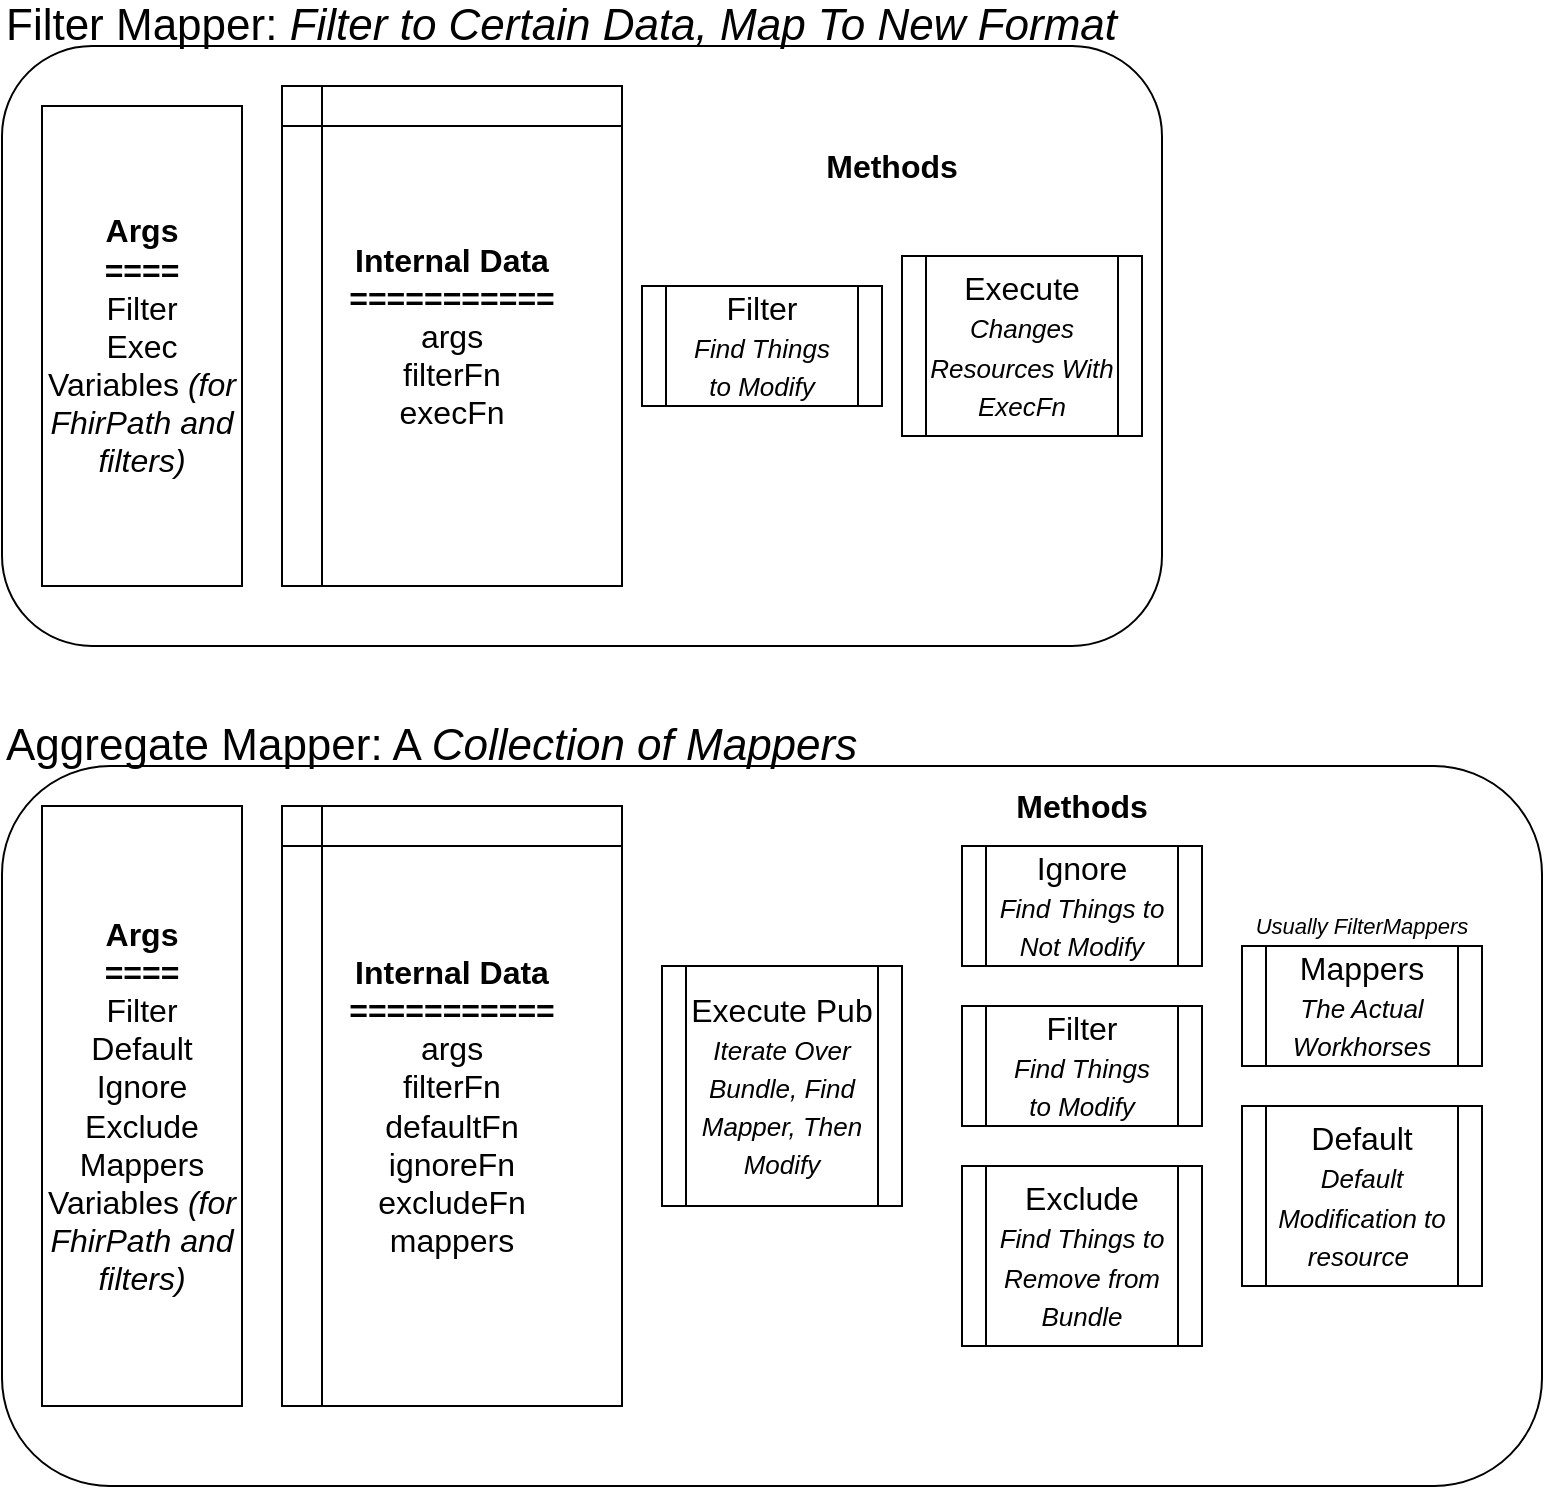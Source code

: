 <mxfile version="15.2.9"><diagram id="xcuPUtu6fpJqKckKXs5p" name="Page-1"><mxGraphModel dx="1678" dy="-120" grid="1" gridSize="10" guides="1" tooltips="1" connect="1" arrows="1" fold="1" page="1" pageScale="1" pageWidth="850" pageHeight="1100" math="0" shadow="0"><root><mxCell id="0"/><mxCell id="1" parent="0"/><mxCell id="CViCpQoI_f_UTZ0vKk46-13" value="" style="rounded=1;whiteSpace=wrap;html=1;fontSize=16;align=center;" vertex="1" parent="1"><mxGeometry x="40" y="1500" width="770" height="360" as="geometry"/></mxCell><mxCell id="CViCpQoI_f_UTZ0vKk46-14" value="Aggregate Mapper: A &lt;i&gt;Collection of Mappers&lt;/i&gt;" style="text;html=1;strokeColor=none;fillColor=none;align=left;verticalAlign=middle;whiteSpace=wrap;rounded=0;fontSize=22;" vertex="1" parent="1"><mxGeometry x="40" y="1480" width="490" height="20" as="geometry"/></mxCell><mxCell id="CViCpQoI_f_UTZ0vKk46-15" value="&lt;div&gt;Filter&lt;font size=&quot;1&quot;&gt;&lt;i style=&quot;font-size: 13px&quot;&gt;&lt;br&gt;&lt;/i&gt;&lt;/font&gt;&lt;/div&gt;&lt;div&gt;&lt;font size=&quot;1&quot;&gt;&lt;i style=&quot;font-size: 13px&quot;&gt;Find Things &lt;/i&gt;&lt;/font&gt;&lt;/div&gt;&lt;font size=&quot;1&quot;&gt;&lt;i style=&quot;font-size: 13px&quot;&gt;to Modify&lt;/i&gt;&lt;/font&gt;" style="shape=process;whiteSpace=wrap;html=1;backgroundOutline=1;fontSize=16;align=center;" vertex="1" parent="1"><mxGeometry x="520" y="1620" width="120" height="60" as="geometry"/></mxCell><mxCell id="CViCpQoI_f_UTZ0vKk46-16" value="&lt;div&gt;Exclude&lt;br&gt;&lt;/div&gt;&lt;font size=&quot;1&quot;&gt;&lt;i style=&quot;font-size: 13px&quot;&gt;Find Things to Remove from Bundle&lt;br&gt;&lt;/i&gt;&lt;/font&gt;" style="shape=process;whiteSpace=wrap;html=1;backgroundOutline=1;fontSize=16;align=center;" vertex="1" parent="1"><mxGeometry x="520" y="1700" width="120" height="90" as="geometry"/></mxCell><mxCell id="CViCpQoI_f_UTZ0vKk46-17" value="Ignore&lt;br&gt;&lt;font size=&quot;1&quot;&gt;&lt;i style=&quot;font-size: 13px&quot;&gt;Find Things to Not Modify &lt;br&gt;&lt;/i&gt;&lt;/font&gt;" style="shape=process;whiteSpace=wrap;html=1;backgroundOutline=1;fontSize=16;align=center;" vertex="1" parent="1"><mxGeometry x="520" y="1540" width="120" height="60" as="geometry"/></mxCell><mxCell id="CViCpQoI_f_UTZ0vKk46-18" value="&lt;div&gt;Mappers&lt;/div&gt;&lt;div&gt;&lt;font size=&quot;1&quot;&gt;&lt;i style=&quot;font-size: 13px&quot;&gt;The Actual Workhorses&lt;/i&gt;&lt;/font&gt;&lt;br&gt;&lt;/div&gt;" style="shape=process;whiteSpace=wrap;html=1;backgroundOutline=1;fontSize=16;align=center;" vertex="1" parent="1"><mxGeometry x="660" y="1590" width="120" height="60" as="geometry"/></mxCell><mxCell id="CViCpQoI_f_UTZ0vKk46-19" value="&lt;b&gt;Internal Data&lt;br&gt;&lt;/b&gt;&lt;div&gt;&lt;b&gt;===========&lt;/b&gt;&lt;/div&gt;&lt;div&gt;args&lt;/div&gt;filterFn&lt;br&gt;defaultFn&lt;br&gt;ignoreFn&lt;br&gt;excludeFn&lt;br&gt;mappers" style="shape=internalStorage;whiteSpace=wrap;html=1;backgroundOutline=1;fontSize=16;align=center;" vertex="1" parent="1"><mxGeometry x="180" y="1520" width="170" height="300" as="geometry"/></mxCell><mxCell id="CViCpQoI_f_UTZ0vKk46-20" value="&lt;div&gt;&lt;b&gt;Args&lt;br&gt;====&lt;br&gt;&lt;/b&gt;&lt;/div&gt;&lt;div&gt;Filter&lt;br&gt;Default&lt;/div&gt;&lt;div&gt;Ignore &lt;br&gt;&lt;/div&gt;&lt;div&gt;Exclude&lt;/div&gt;&lt;div&gt;Mappers&lt;/div&gt;&lt;div&gt;Variables&lt;i&gt; (for FhirPath and filters)&lt;/i&gt;&lt;br&gt;&lt;/div&gt;" style="rounded=0;whiteSpace=wrap;html=1;fontSize=16;align=center;" vertex="1" parent="1"><mxGeometry x="60" y="1520" width="100" height="300" as="geometry"/></mxCell><mxCell id="CViCpQoI_f_UTZ0vKk46-21" value="&lt;div&gt;Execute Pub&lt;font size=&quot;1&quot;&gt;&lt;i&gt; &lt;/i&gt;&lt;i style=&quot;font-size: 13px&quot;&gt;Iterate Over Bundle, Find Mapper, Then Modify&lt;/i&gt;&lt;/font&gt;&lt;/div&gt;" style="shape=process;whiteSpace=wrap;html=1;backgroundOutline=1;fontSize=16;align=center;" vertex="1" parent="1"><mxGeometry x="370" y="1600" width="120" height="120" as="geometry"/></mxCell><mxCell id="CViCpQoI_f_UTZ0vKk46-22" value="&lt;div&gt;Default&lt;/div&gt;&lt;font size=&quot;1&quot;&gt;&lt;i style=&quot;font-size: 13px&quot;&gt;Default Modification to resource&amp;nbsp;&lt;/i&gt;&lt;/font&gt; " style="shape=process;whiteSpace=wrap;html=1;backgroundOutline=1;fontSize=16;align=center;" vertex="1" parent="1"><mxGeometry x="660" y="1670" width="120" height="90" as="geometry"/></mxCell><mxCell id="CViCpQoI_f_UTZ0vKk46-23" value="&lt;b&gt;Methods&lt;/b&gt;" style="text;html=1;strokeColor=none;fillColor=none;align=center;verticalAlign=middle;whiteSpace=wrap;rounded=0;dashed=1;fontSize=16;" vertex="1" parent="1"><mxGeometry x="535" y="1490" width="90" height="60" as="geometry"/></mxCell><mxCell id="CViCpQoI_f_UTZ0vKk46-24" value="Usually FilterMappers" style="text;html=1;strokeColor=none;fillColor=none;align=center;verticalAlign=middle;whiteSpace=wrap;rounded=0;dashed=1;fontSize=11;fontStyle=2" vertex="1" parent="1"><mxGeometry x="650" y="1560" width="140" height="40" as="geometry"/></mxCell><mxCell id="CViCpQoI_f_UTZ0vKk46-25" value="" style="rounded=1;whiteSpace=wrap;html=1;fontSize=16;align=center;" vertex="1" parent="1"><mxGeometry x="40" y="1140" width="580" height="300" as="geometry"/></mxCell><mxCell id="CViCpQoI_f_UTZ0vKk46-26" value="Filter Mapper: &lt;i&gt;Filter to Certain Data, Map To New Format&lt;br&gt;&lt;/i&gt;" style="text;html=1;strokeColor=none;fillColor=none;align=left;verticalAlign=middle;whiteSpace=wrap;rounded=0;fontSize=22;" vertex="1" parent="1"><mxGeometry x="40" y="1120" width="620" height="20" as="geometry"/></mxCell><mxCell id="CViCpQoI_f_UTZ0vKk46-27" value="Filter&lt;br&gt;&lt;font size=&quot;1&quot;&gt;&lt;i style=&quot;font-size: 13px&quot;&gt;Find Things &lt;br&gt;to Modify&lt;br&gt;&lt;/i&gt;&lt;/font&gt;" style="shape=process;whiteSpace=wrap;html=1;backgroundOutline=1;fontSize=16;align=center;" vertex="1" parent="1"><mxGeometry x="360" y="1260" width="120" height="60" as="geometry"/></mxCell><mxCell id="CViCpQoI_f_UTZ0vKk46-28" value="Execute&lt;font style=&quot;font-size: 15px&quot;&gt;&lt;i&gt;&lt;br&gt;&lt;font style=&quot;font-size: 13px&quot;&gt;Changes Resources With ExecFn&lt;/font&gt;&lt;/i&gt;&lt;/font&gt;" style="shape=process;whiteSpace=wrap;html=1;backgroundOutline=1;fontSize=16;align=center;" vertex="1" parent="1"><mxGeometry x="490" y="1245" width="120" height="90" as="geometry"/></mxCell><mxCell id="CViCpQoI_f_UTZ0vKk46-29" value="&lt;b&gt;Internal Data&lt;br&gt;===========&lt;/b&gt;&lt;br&gt;&lt;div&gt;args&lt;/div&gt;filterFn&lt;br&gt;execFn" style="shape=internalStorage;whiteSpace=wrap;html=1;backgroundOutline=1;fontSize=16;align=center;" vertex="1" parent="1"><mxGeometry x="180" y="1160" width="170" height="250" as="geometry"/></mxCell><mxCell id="CViCpQoI_f_UTZ0vKk46-30" value="&lt;div&gt;&lt;b&gt;Args&lt;br&gt;====&lt;br&gt;&lt;/b&gt;&lt;/div&gt;&lt;div&gt;Filter&lt;br&gt;Exec&lt;br&gt;&lt;/div&gt;&lt;div&gt;Variables&lt;i&gt; (for FhirPath and filters)&lt;/i&gt;&lt;/div&gt;" style="rounded=0;whiteSpace=wrap;html=1;fontSize=16;align=center;" vertex="1" parent="1"><mxGeometry x="60" y="1170" width="100" height="240" as="geometry"/></mxCell><mxCell id="CViCpQoI_f_UTZ0vKk46-31" value="&lt;b&gt;Methods&lt;/b&gt;" style="text;html=1;strokeColor=none;fillColor=none;align=center;verticalAlign=middle;whiteSpace=wrap;rounded=0;dashed=1;fontSize=16;" vertex="1" parent="1"><mxGeometry x="440" y="1170" width="90" height="60" as="geometry"/></mxCell></root></mxGraphModel></diagram></mxfile>